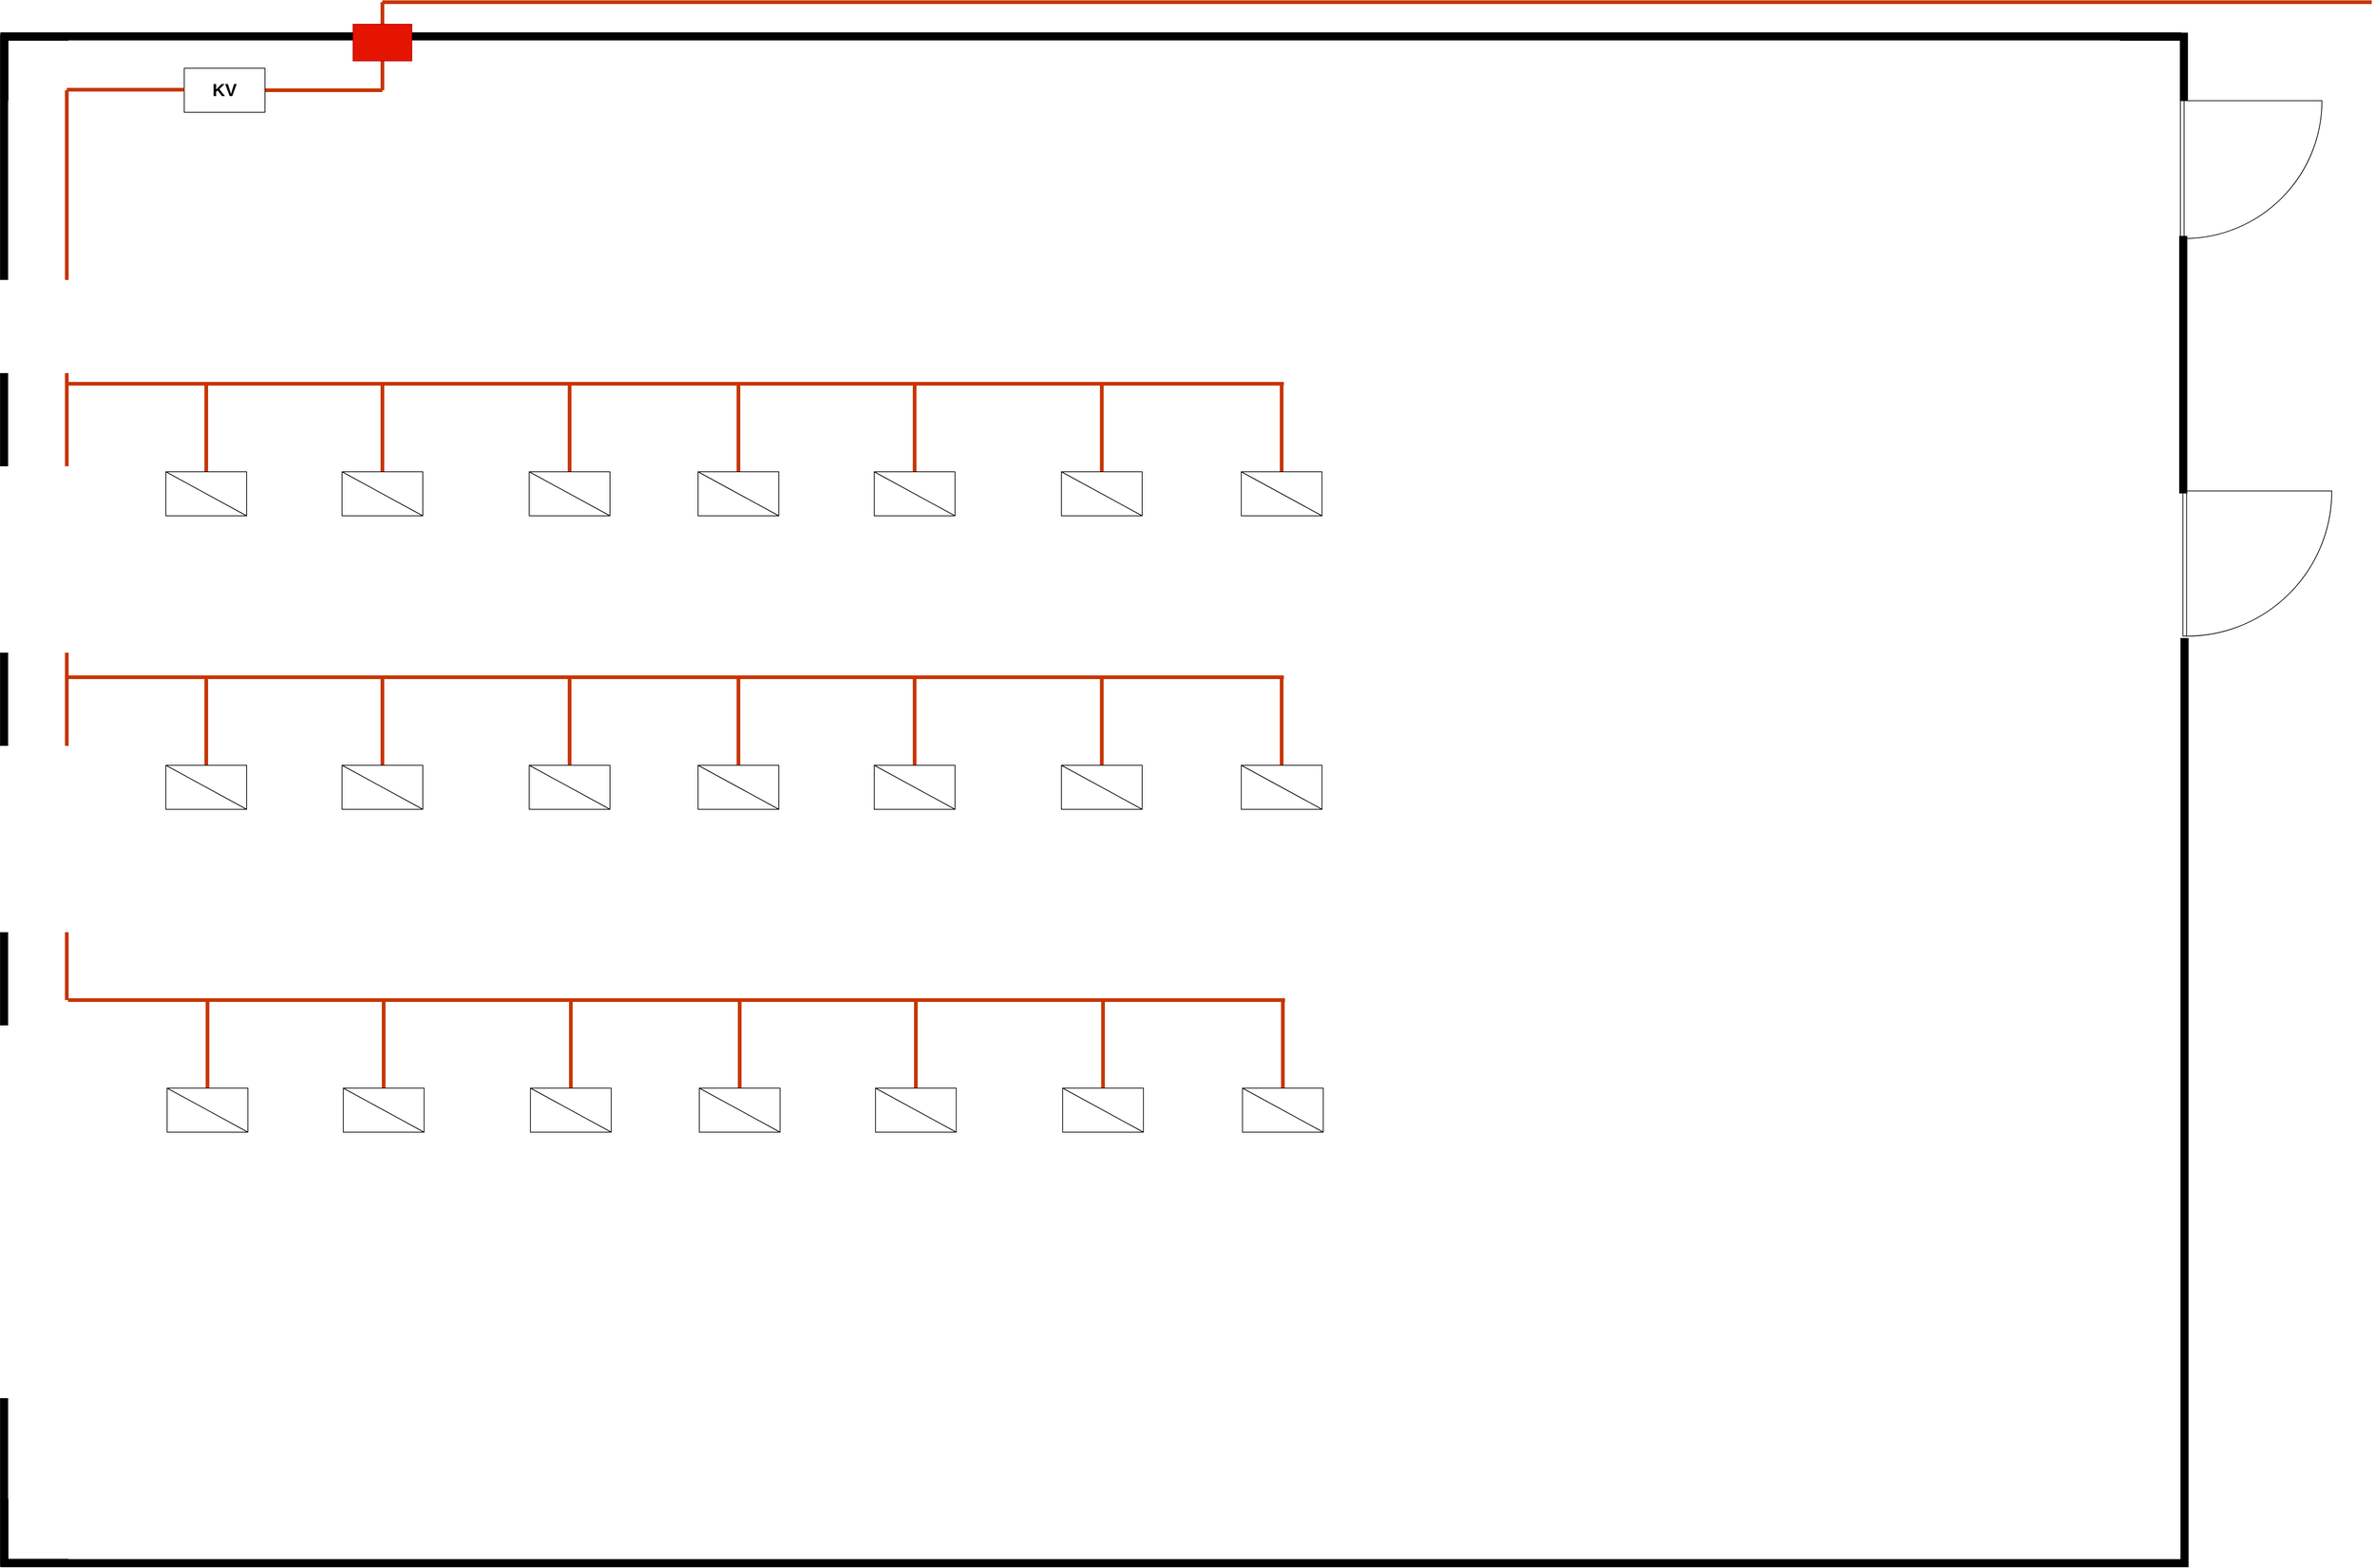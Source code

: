 <mxfile version="27.1.3">
  <diagram name="Page-1" id="3AwLQQtYsRxn9__lG-Fi">
    <mxGraphModel dx="2194" dy="1143" grid="1" gridSize="10" guides="1" tooltips="1" connect="1" arrows="1" fold="1" page="1" pageScale="1" pageWidth="1654" pageHeight="1169" math="0" shadow="0">
      <root>
        <mxCell id="0" />
        <mxCell id="1" parent="0" />
        <mxCell id="36SUy_8lJJQq4IlT1b3T-1" value="" style="verticalLabelPosition=bottom;html=1;verticalAlign=top;align=center;shape=mxgraph.floorplan.wall;fillColor=strokeColor;" vertex="1" parent="1">
          <mxGeometry x="40" y="122" width="2970.003" height="9.167" as="geometry" />
        </mxCell>
        <mxCell id="36SUy_8lJJQq4IlT1b3T-3" value="" style="verticalLabelPosition=bottom;html=1;verticalAlign=top;align=center;shape=mxgraph.floorplan.wall;fillColor=strokeColor;rotation=90;" vertex="1" parent="1">
          <mxGeometry x="-998.694" y="1163.453" width="2086.564" height="9.167" as="geometry" />
        </mxCell>
        <mxCell id="36SUy_8lJJQq4IlT1b3T-4" value="" style="verticalLabelPosition=bottom;html=1;verticalAlign=top;align=center;shape=mxgraph.floorplan.wall;fillColor=strokeColor;" vertex="1" parent="1">
          <mxGeometry x="40" y="2202.83" width="2980" height="9.17" as="geometry" />
        </mxCell>
        <mxCell id="36SUy_8lJJQq4IlT1b3T-5" value="" style="verticalLabelPosition=bottom;html=1;verticalAlign=top;align=center;shape=mxgraph.floorplan.wallCorner;fillColor=strokeColor;direction=north" vertex="1" parent="1">
          <mxGeometry x="40" y="2120.333" width="91.667" height="91.667" as="geometry" />
        </mxCell>
        <mxCell id="36SUy_8lJJQq4IlT1b3T-6" value="" style="verticalLabelPosition=bottom;html=1;verticalAlign=top;align=center;shape=mxgraph.floorplan.wallCorner;fillColor=strokeColor;" vertex="1" parent="1">
          <mxGeometry x="40" y="122" width="91.667" height="91.667" as="geometry" />
        </mxCell>
        <mxCell id="36SUy_8lJJQq4IlT1b3T-7" value="" style="verticalLabelPosition=bottom;html=1;verticalAlign=top;align=center;shape=mxgraph.floorplan.wallCorner;fillColor=strokeColor;direction=south;" vertex="1" parent="1">
          <mxGeometry x="2927.503" y="122" width="91.667" height="91.667" as="geometry" />
        </mxCell>
        <mxCell id="36SUy_8lJJQq4IlT1b3T-15" value="" style="verticalLabelPosition=bottom;html=1;verticalAlign=top;align=center;shape=mxgraph.floorplan.doorRight;aspect=fixed;rotation=-90;" vertex="1" parent="1">
          <mxGeometry x="3015.28" y="208.39" width="187.82" height="199.56" as="geometry" />
        </mxCell>
        <mxCell id="36SUy_8lJJQq4IlT1b3T-17" value="" style="verticalLabelPosition=bottom;html=1;verticalAlign=top;align=center;shape=mxgraph.floorplan.doorRight;aspect=fixed;rotation=-90;" vertex="1" parent="1">
          <mxGeometry x="3019.0" y="740" width="197.82" height="210.19" as="geometry" />
        </mxCell>
        <mxCell id="36SUy_8lJJQq4IlT1b3T-18" value="" style="verticalLabelPosition=bottom;html=1;verticalAlign=top;align=center;shape=mxgraph.floorplan.wall;fillColor=strokeColor;direction=south;" vertex="1" parent="1">
          <mxGeometry x="3008.28" y="399" width="10" height="350" as="geometry" />
        </mxCell>
        <mxCell id="36SUy_8lJJQq4IlT1b3T-19" value="" style="verticalLabelPosition=bottom;html=1;verticalAlign=top;align=center;shape=mxgraph.floorplan.wall;fillColor=strokeColor;direction=south;" vertex="1" parent="1">
          <mxGeometry x="3010" y="947" width="10" height="1260" as="geometry" />
        </mxCell>
        <mxCell id="36SUy_8lJJQq4IlT1b3T-20" value="" style="endArrow=none;html=1;rounded=0;strokeWidth=5;fillColor=#fa6800;strokeColor=light-dark(#C73500,#FFF600);" edge="1" parent="1">
          <mxGeometry width="50" height="50" relative="1" as="geometry">
            <mxPoint x="560" y="80" as="sourcePoint" />
            <mxPoint x="3270" y="80" as="targetPoint" />
          </mxGeometry>
        </mxCell>
        <mxCell id="36SUy_8lJJQq4IlT1b3T-21" value="" style="endArrow=none;html=1;rounded=0;strokeWidth=5;fillColor=#fa6800;strokeColor=light-dark(#C73500,#FFF600);" edge="1" parent="1">
          <mxGeometry width="50" height="50" relative="1" as="geometry">
            <mxPoint x="560" y="200" as="sourcePoint" />
            <mxPoint x="560" y="80" as="targetPoint" />
          </mxGeometry>
        </mxCell>
        <mxCell id="36SUy_8lJJQq4IlT1b3T-25" value="" style="rounded=0;whiteSpace=wrap;html=1;fillColor=light-dark(#E51400,#FF0000);fontColor=#ffffff;strokeColor=light-dark(#B20000,#FF0010);" vertex="1" parent="1">
          <mxGeometry x="520" y="110" width="80" height="50" as="geometry" />
        </mxCell>
        <mxCell id="36SUy_8lJJQq4IlT1b3T-26" value="" style="endArrow=none;html=1;rounded=0;strokeWidth=5;fillColor=#fa6800;strokeColor=light-dark(#C73500,#FFF600);" edge="1" parent="1">
          <mxGeometry width="50" height="50" relative="1" as="geometry">
            <mxPoint x="400" y="200" as="sourcePoint" />
            <mxPoint x="560" y="200" as="targetPoint" />
          </mxGeometry>
        </mxCell>
        <mxCell id="36SUy_8lJJQq4IlT1b3T-27" value="&lt;font style=&quot;font-size: 24px; color: light-dark(rgb(0, 0, 0), rgb(6, 180, 255));&quot;&gt;&lt;b style=&quot;&quot;&gt;KV&lt;/b&gt;&lt;/font&gt;" style="rounded=0;whiteSpace=wrap;html=1;strokeColor=light-dark(#000000,#06B4FF);" vertex="1" parent="1">
          <mxGeometry x="290" y="170" width="110" height="60" as="geometry" />
        </mxCell>
        <mxCell id="36SUy_8lJJQq4IlT1b3T-29" value="" style="endArrow=none;html=1;rounded=0;strokeWidth=5;fillColor=#fa6800;strokeColor=light-dark(#C73500,#FF9A03);" edge="1" parent="1">
          <mxGeometry width="50" height="50" relative="1" as="geometry">
            <mxPoint x="130" y="199.23" as="sourcePoint" />
            <mxPoint x="290" y="199.23" as="targetPoint" />
          </mxGeometry>
        </mxCell>
        <mxCell id="36SUy_8lJJQq4IlT1b3T-30" value="" style="endArrow=none;html=1;rounded=0;strokeWidth=5;fillColor=#fa6800;strokeColor=light-dark(#C73500,#FF9A03);" edge="1" parent="1">
          <mxGeometry width="50" height="50" relative="1" as="geometry">
            <mxPoint x="130" y="1440" as="sourcePoint" />
            <mxPoint x="130" y="200" as="targetPoint" />
          </mxGeometry>
        </mxCell>
        <mxCell id="36SUy_8lJJQq4IlT1b3T-31" value="" style="endArrow=none;html=1;rounded=0;strokeWidth=5;fillColor=#fa6800;strokeColor=light-dark(#C73500,#FF9A03);" edge="1" parent="1">
          <mxGeometry width="50" height="50" relative="1" as="geometry">
            <mxPoint x="130" y="600" as="sourcePoint" />
            <mxPoint x="1788" y="600" as="targetPoint" />
          </mxGeometry>
        </mxCell>
        <mxCell id="36SUy_8lJJQq4IlT1b3T-34" value="" style="endArrow=none;html=1;rounded=0;strokeWidth=5;fillColor=#fa6800;strokeColor=light-dark(#C73500,#FF9A03);" edge="1" parent="1">
          <mxGeometry width="50" height="50" relative="1" as="geometry">
            <mxPoint x="320" y="720" as="sourcePoint" />
            <mxPoint x="320" y="600" as="targetPoint" />
          </mxGeometry>
        </mxCell>
        <mxCell id="36SUy_8lJJQq4IlT1b3T-36" value="" style="rounded=0;whiteSpace=wrap;html=1;strokeColor=light-dark(#000000,#06B4FF);" vertex="1" parent="1">
          <mxGeometry x="265" y="720" width="110" height="60" as="geometry" />
        </mxCell>
        <mxCell id="36SUy_8lJJQq4IlT1b3T-37" value="" style="endArrow=none;html=1;rounded=0;entryX=0;entryY=0;entryDx=0;entryDy=0;exitX=1;exitY=1;exitDx=0;exitDy=0;strokeColor=light-dark(#000000,#06B4FF);" edge="1" parent="1" source="36SUy_8lJJQq4IlT1b3T-36" target="36SUy_8lJJQq4IlT1b3T-36">
          <mxGeometry width="50" height="50" relative="1" as="geometry">
            <mxPoint x="220" y="770" as="sourcePoint" />
            <mxPoint x="270" y="720" as="targetPoint" />
          </mxGeometry>
        </mxCell>
        <mxCell id="36SUy_8lJJQq4IlT1b3T-38" value="" style="endArrow=none;html=1;rounded=0;strokeWidth=5;fillColor=#fa6800;strokeColor=light-dark(#C73500,#FF9A03);" edge="1" parent="1">
          <mxGeometry width="50" height="50" relative="1" as="geometry">
            <mxPoint x="560" y="720" as="sourcePoint" />
            <mxPoint x="560" y="600" as="targetPoint" />
          </mxGeometry>
        </mxCell>
        <mxCell id="36SUy_8lJJQq4IlT1b3T-39" value="" style="rounded=0;whiteSpace=wrap;html=1;strokeColor=light-dark(#000000,#06B4FF);" vertex="1" parent="1">
          <mxGeometry x="505" y="720" width="110" height="60" as="geometry" />
        </mxCell>
        <mxCell id="36SUy_8lJJQq4IlT1b3T-40" value="" style="endArrow=none;html=1;rounded=0;entryX=0;entryY=0;entryDx=0;entryDy=0;exitX=1;exitY=1;exitDx=0;exitDy=0;strokeColor=light-dark(#000000,#06B4FF);" edge="1" parent="1" source="36SUy_8lJJQq4IlT1b3T-39" target="36SUy_8lJJQq4IlT1b3T-39">
          <mxGeometry width="50" height="50" relative="1" as="geometry">
            <mxPoint x="460" y="770" as="sourcePoint" />
            <mxPoint x="510" y="720" as="targetPoint" />
          </mxGeometry>
        </mxCell>
        <mxCell id="36SUy_8lJJQq4IlT1b3T-41" value="" style="endArrow=none;html=1;rounded=0;strokeWidth=5;fillColor=#fa6800;strokeColor=light-dark(#C73500,#FF9A03);" edge="1" parent="1">
          <mxGeometry width="50" height="50" relative="1" as="geometry">
            <mxPoint x="815" y="720" as="sourcePoint" />
            <mxPoint x="815" y="600" as="targetPoint" />
          </mxGeometry>
        </mxCell>
        <mxCell id="36SUy_8lJJQq4IlT1b3T-42" value="" style="rounded=0;whiteSpace=wrap;html=1;strokeColor=light-dark(#000000,#06B4FF);" vertex="1" parent="1">
          <mxGeometry x="760" y="720" width="110" height="60" as="geometry" />
        </mxCell>
        <mxCell id="36SUy_8lJJQq4IlT1b3T-43" value="" style="endArrow=none;html=1;rounded=0;entryX=0;entryY=0;entryDx=0;entryDy=0;exitX=1;exitY=1;exitDx=0;exitDy=0;strokeColor=light-dark(#000000,#06B4FF);" edge="1" parent="1" source="36SUy_8lJJQq4IlT1b3T-42" target="36SUy_8lJJQq4IlT1b3T-42">
          <mxGeometry width="50" height="50" relative="1" as="geometry">
            <mxPoint x="715" y="770" as="sourcePoint" />
            <mxPoint x="765" y="720" as="targetPoint" />
          </mxGeometry>
        </mxCell>
        <mxCell id="36SUy_8lJJQq4IlT1b3T-44" value="" style="endArrow=none;html=1;rounded=0;strokeWidth=5;fillColor=#fa6800;strokeColor=light-dark(#C73500,#FF9A03);" edge="1" parent="1">
          <mxGeometry width="50" height="50" relative="1" as="geometry">
            <mxPoint x="1045" y="720" as="sourcePoint" />
            <mxPoint x="1045" y="600" as="targetPoint" />
          </mxGeometry>
        </mxCell>
        <mxCell id="36SUy_8lJJQq4IlT1b3T-45" value="" style="rounded=0;whiteSpace=wrap;html=1;strokeColor=light-dark(#000000,#06B4FF);" vertex="1" parent="1">
          <mxGeometry x="990" y="720" width="110" height="60" as="geometry" />
        </mxCell>
        <mxCell id="36SUy_8lJJQq4IlT1b3T-46" value="" style="endArrow=none;html=1;rounded=0;entryX=0;entryY=0;entryDx=0;entryDy=0;exitX=1;exitY=1;exitDx=0;exitDy=0;strokeColor=light-dark(#000000,#06B4FF);" edge="1" parent="1" source="36SUy_8lJJQq4IlT1b3T-45" target="36SUy_8lJJQq4IlT1b3T-45">
          <mxGeometry width="50" height="50" relative="1" as="geometry">
            <mxPoint x="945" y="770" as="sourcePoint" />
            <mxPoint x="995" y="720" as="targetPoint" />
          </mxGeometry>
        </mxCell>
        <mxCell id="36SUy_8lJJQq4IlT1b3T-47" value="" style="endArrow=none;html=1;rounded=0;strokeWidth=5;fillColor=#fa6800;strokeColor=light-dark(#C73500,#FF9A03);" edge="1" parent="1">
          <mxGeometry width="50" height="50" relative="1" as="geometry">
            <mxPoint x="1285" y="720" as="sourcePoint" />
            <mxPoint x="1285" y="600" as="targetPoint" />
          </mxGeometry>
        </mxCell>
        <mxCell id="36SUy_8lJJQq4IlT1b3T-48" value="" style="rounded=0;whiteSpace=wrap;html=1;strokeColor=light-dark(#000000,#06B4FF);" vertex="1" parent="1">
          <mxGeometry x="1230" y="720" width="110" height="60" as="geometry" />
        </mxCell>
        <mxCell id="36SUy_8lJJQq4IlT1b3T-49" value="" style="endArrow=none;html=1;rounded=0;entryX=0;entryY=0;entryDx=0;entryDy=0;exitX=1;exitY=1;exitDx=0;exitDy=0;strokeColor=light-dark(#000000,#06B4FF);" edge="1" parent="1" source="36SUy_8lJJQq4IlT1b3T-48" target="36SUy_8lJJQq4IlT1b3T-48">
          <mxGeometry width="50" height="50" relative="1" as="geometry">
            <mxPoint x="1185" y="770" as="sourcePoint" />
            <mxPoint x="1235" y="720" as="targetPoint" />
          </mxGeometry>
        </mxCell>
        <mxCell id="36SUy_8lJJQq4IlT1b3T-50" value="" style="endArrow=none;html=1;rounded=0;strokeWidth=5;fillColor=#fa6800;strokeColor=light-dark(#C73500,#FF9A03);" edge="1" parent="1">
          <mxGeometry width="50" height="50" relative="1" as="geometry">
            <mxPoint x="1540" y="720" as="sourcePoint" />
            <mxPoint x="1540" y="600" as="targetPoint" />
          </mxGeometry>
        </mxCell>
        <mxCell id="36SUy_8lJJQq4IlT1b3T-51" value="" style="rounded=0;whiteSpace=wrap;html=1;strokeColor=light-dark(#000000,#06B4FF);" vertex="1" parent="1">
          <mxGeometry x="1485" y="720" width="110" height="60" as="geometry" />
        </mxCell>
        <mxCell id="36SUy_8lJJQq4IlT1b3T-52" value="" style="endArrow=none;html=1;rounded=0;entryX=0;entryY=0;entryDx=0;entryDy=0;exitX=1;exitY=1;exitDx=0;exitDy=0;strokeColor=light-dark(#000000,#06B4FF);" edge="1" parent="1" source="36SUy_8lJJQq4IlT1b3T-51" target="36SUy_8lJJQq4IlT1b3T-51">
          <mxGeometry width="50" height="50" relative="1" as="geometry">
            <mxPoint x="1440" y="770" as="sourcePoint" />
            <mxPoint x="1490" y="720" as="targetPoint" />
          </mxGeometry>
        </mxCell>
        <mxCell id="36SUy_8lJJQq4IlT1b3T-53" value="" style="endArrow=none;html=1;rounded=0;strokeWidth=5;fillColor=#fa6800;strokeColor=light-dark(#C73500,#FF9A03);" edge="1" parent="1">
          <mxGeometry width="50" height="50" relative="1" as="geometry">
            <mxPoint x="1785" y="720" as="sourcePoint" />
            <mxPoint x="1785" y="600" as="targetPoint" />
          </mxGeometry>
        </mxCell>
        <mxCell id="36SUy_8lJJQq4IlT1b3T-54" value="" style="rounded=0;whiteSpace=wrap;html=1;strokeColor=light-dark(#000000,#06B4FF);" vertex="1" parent="1">
          <mxGeometry x="1730" y="720" width="110" height="60" as="geometry" />
        </mxCell>
        <mxCell id="36SUy_8lJJQq4IlT1b3T-55" value="" style="endArrow=none;html=1;rounded=0;entryX=0;entryY=0;entryDx=0;entryDy=0;exitX=1;exitY=1;exitDx=0;exitDy=0;strokeColor=light-dark(#000000,#06B4FF);" edge="1" parent="1" source="36SUy_8lJJQq4IlT1b3T-54" target="36SUy_8lJJQq4IlT1b3T-54">
          <mxGeometry width="50" height="50" relative="1" as="geometry">
            <mxPoint x="1685" y="770" as="sourcePoint" />
            <mxPoint x="1735" y="720" as="targetPoint" />
          </mxGeometry>
        </mxCell>
        <mxCell id="36SUy_8lJJQq4IlT1b3T-56" value="" style="endArrow=none;html=1;rounded=0;strokeWidth=5;fillColor=#fa6800;strokeColor=light-dark(#C73500,#FF9A03);" edge="1" parent="1">
          <mxGeometry width="50" height="50" relative="1" as="geometry">
            <mxPoint x="130" y="1000" as="sourcePoint" />
            <mxPoint x="1788" y="1000" as="targetPoint" />
          </mxGeometry>
        </mxCell>
        <mxCell id="36SUy_8lJJQq4IlT1b3T-57" value="" style="endArrow=none;html=1;rounded=0;strokeWidth=5;fillColor=#fa6800;strokeColor=light-dark(#C73500,#FF9A03);" edge="1" parent="1">
          <mxGeometry width="50" height="50" relative="1" as="geometry">
            <mxPoint x="320" y="1120" as="sourcePoint" />
            <mxPoint x="320" y="1000" as="targetPoint" />
          </mxGeometry>
        </mxCell>
        <mxCell id="36SUy_8lJJQq4IlT1b3T-58" value="" style="rounded=0;whiteSpace=wrap;html=1;strokeColor=light-dark(#000000,#06B4FF);" vertex="1" parent="1">
          <mxGeometry x="265" y="1120" width="110" height="60" as="geometry" />
        </mxCell>
        <mxCell id="36SUy_8lJJQq4IlT1b3T-59" value="" style="endArrow=none;html=1;rounded=0;entryX=0;entryY=0;entryDx=0;entryDy=0;exitX=1;exitY=1;exitDx=0;exitDy=0;strokeColor=light-dark(#000000,#06B4FF);" edge="1" parent="1" source="36SUy_8lJJQq4IlT1b3T-58" target="36SUy_8lJJQq4IlT1b3T-58">
          <mxGeometry width="50" height="50" relative="1" as="geometry">
            <mxPoint x="220" y="1170" as="sourcePoint" />
            <mxPoint x="270" y="1120" as="targetPoint" />
          </mxGeometry>
        </mxCell>
        <mxCell id="36SUy_8lJJQq4IlT1b3T-60" value="" style="endArrow=none;html=1;rounded=0;strokeWidth=5;fillColor=#fa6800;strokeColor=light-dark(#C73500,#FF9A03);" edge="1" parent="1">
          <mxGeometry width="50" height="50" relative="1" as="geometry">
            <mxPoint x="560" y="1120" as="sourcePoint" />
            <mxPoint x="560" y="1000" as="targetPoint" />
          </mxGeometry>
        </mxCell>
        <mxCell id="36SUy_8lJJQq4IlT1b3T-61" value="" style="rounded=0;whiteSpace=wrap;html=1;strokeColor=light-dark(#000000,#06B4FF);" vertex="1" parent="1">
          <mxGeometry x="505" y="1120" width="110" height="60" as="geometry" />
        </mxCell>
        <mxCell id="36SUy_8lJJQq4IlT1b3T-62" value="" style="endArrow=none;html=1;rounded=0;entryX=0;entryY=0;entryDx=0;entryDy=0;exitX=1;exitY=1;exitDx=0;exitDy=0;strokeColor=light-dark(#000000,#06B4FF);" edge="1" parent="1" source="36SUy_8lJJQq4IlT1b3T-61" target="36SUy_8lJJQq4IlT1b3T-61">
          <mxGeometry width="50" height="50" relative="1" as="geometry">
            <mxPoint x="460" y="1170" as="sourcePoint" />
            <mxPoint x="510" y="1120" as="targetPoint" />
          </mxGeometry>
        </mxCell>
        <mxCell id="36SUy_8lJJQq4IlT1b3T-63" value="" style="endArrow=none;html=1;rounded=0;strokeWidth=5;fillColor=#fa6800;strokeColor=light-dark(#C73500,#FF9A03);" edge="1" parent="1">
          <mxGeometry width="50" height="50" relative="1" as="geometry">
            <mxPoint x="815" y="1120" as="sourcePoint" />
            <mxPoint x="815" y="1000" as="targetPoint" />
          </mxGeometry>
        </mxCell>
        <mxCell id="36SUy_8lJJQq4IlT1b3T-64" value="" style="rounded=0;whiteSpace=wrap;html=1;strokeColor=light-dark(#000000,#06B4FF);" vertex="1" parent="1">
          <mxGeometry x="760" y="1120" width="110" height="60" as="geometry" />
        </mxCell>
        <mxCell id="36SUy_8lJJQq4IlT1b3T-65" value="" style="endArrow=none;html=1;rounded=0;entryX=0;entryY=0;entryDx=0;entryDy=0;exitX=1;exitY=1;exitDx=0;exitDy=0;strokeColor=light-dark(#000000,#06B4FF);" edge="1" parent="1" source="36SUy_8lJJQq4IlT1b3T-64" target="36SUy_8lJJQq4IlT1b3T-64">
          <mxGeometry width="50" height="50" relative="1" as="geometry">
            <mxPoint x="715" y="1170" as="sourcePoint" />
            <mxPoint x="765" y="1120" as="targetPoint" />
          </mxGeometry>
        </mxCell>
        <mxCell id="36SUy_8lJJQq4IlT1b3T-66" value="" style="endArrow=none;html=1;rounded=0;strokeWidth=5;fillColor=#fa6800;strokeColor=light-dark(#C73500,#FF9A03);" edge="1" parent="1">
          <mxGeometry width="50" height="50" relative="1" as="geometry">
            <mxPoint x="1045" y="1120" as="sourcePoint" />
            <mxPoint x="1045" y="1000" as="targetPoint" />
          </mxGeometry>
        </mxCell>
        <mxCell id="36SUy_8lJJQq4IlT1b3T-67" value="" style="rounded=0;whiteSpace=wrap;html=1;strokeColor=light-dark(#000000,#06B4FF);" vertex="1" parent="1">
          <mxGeometry x="990" y="1120" width="110" height="60" as="geometry" />
        </mxCell>
        <mxCell id="36SUy_8lJJQq4IlT1b3T-68" value="" style="endArrow=none;html=1;rounded=0;entryX=0;entryY=0;entryDx=0;entryDy=0;exitX=1;exitY=1;exitDx=0;exitDy=0;strokeColor=light-dark(#000000,#06B4FF);" edge="1" parent="1" source="36SUy_8lJJQq4IlT1b3T-67" target="36SUy_8lJJQq4IlT1b3T-67">
          <mxGeometry width="50" height="50" relative="1" as="geometry">
            <mxPoint x="945" y="1170" as="sourcePoint" />
            <mxPoint x="995" y="1120" as="targetPoint" />
          </mxGeometry>
        </mxCell>
        <mxCell id="36SUy_8lJJQq4IlT1b3T-69" value="" style="endArrow=none;html=1;rounded=0;strokeWidth=5;fillColor=#fa6800;strokeColor=light-dark(#C73500,#FF9A03);" edge="1" parent="1">
          <mxGeometry width="50" height="50" relative="1" as="geometry">
            <mxPoint x="1285" y="1120" as="sourcePoint" />
            <mxPoint x="1285" y="1000" as="targetPoint" />
          </mxGeometry>
        </mxCell>
        <mxCell id="36SUy_8lJJQq4IlT1b3T-70" value="" style="rounded=0;whiteSpace=wrap;html=1;strokeColor=light-dark(#000000,#06B4FF);" vertex="1" parent="1">
          <mxGeometry x="1230" y="1120" width="110" height="60" as="geometry" />
        </mxCell>
        <mxCell id="36SUy_8lJJQq4IlT1b3T-71" value="" style="endArrow=none;html=1;rounded=0;entryX=0;entryY=0;entryDx=0;entryDy=0;exitX=1;exitY=1;exitDx=0;exitDy=0;strokeColor=light-dark(#000000,#06B4FF);" edge="1" parent="1" source="36SUy_8lJJQq4IlT1b3T-70" target="36SUy_8lJJQq4IlT1b3T-70">
          <mxGeometry width="50" height="50" relative="1" as="geometry">
            <mxPoint x="1185" y="1170" as="sourcePoint" />
            <mxPoint x="1235" y="1120" as="targetPoint" />
          </mxGeometry>
        </mxCell>
        <mxCell id="36SUy_8lJJQq4IlT1b3T-72" value="" style="endArrow=none;html=1;rounded=0;strokeWidth=5;fillColor=#fa6800;strokeColor=light-dark(#C73500,#FF9A03);" edge="1" parent="1">
          <mxGeometry width="50" height="50" relative="1" as="geometry">
            <mxPoint x="1540" y="1120" as="sourcePoint" />
            <mxPoint x="1540" y="1000" as="targetPoint" />
          </mxGeometry>
        </mxCell>
        <mxCell id="36SUy_8lJJQq4IlT1b3T-73" value="" style="rounded=0;whiteSpace=wrap;html=1;strokeColor=light-dark(#000000,#06B4FF);" vertex="1" parent="1">
          <mxGeometry x="1485" y="1120" width="110" height="60" as="geometry" />
        </mxCell>
        <mxCell id="36SUy_8lJJQq4IlT1b3T-74" value="" style="endArrow=none;html=1;rounded=0;entryX=0;entryY=0;entryDx=0;entryDy=0;exitX=1;exitY=1;exitDx=0;exitDy=0;strokeColor=light-dark(#000000,#06B4FF);" edge="1" parent="1" source="36SUy_8lJJQq4IlT1b3T-73" target="36SUy_8lJJQq4IlT1b3T-73">
          <mxGeometry width="50" height="50" relative="1" as="geometry">
            <mxPoint x="1440" y="1170" as="sourcePoint" />
            <mxPoint x="1490" y="1120" as="targetPoint" />
          </mxGeometry>
        </mxCell>
        <mxCell id="36SUy_8lJJQq4IlT1b3T-75" value="" style="endArrow=none;html=1;rounded=0;strokeWidth=5;fillColor=#fa6800;strokeColor=light-dark(#C73500,#FF9A03);" edge="1" parent="1">
          <mxGeometry width="50" height="50" relative="1" as="geometry">
            <mxPoint x="1785" y="1120" as="sourcePoint" />
            <mxPoint x="1785" y="1000" as="targetPoint" />
          </mxGeometry>
        </mxCell>
        <mxCell id="36SUy_8lJJQq4IlT1b3T-76" value="" style="rounded=0;whiteSpace=wrap;html=1;strokeColor=light-dark(#000000,#06B4FF);" vertex="1" parent="1">
          <mxGeometry x="1730" y="1120" width="110" height="60" as="geometry" />
        </mxCell>
        <mxCell id="36SUy_8lJJQq4IlT1b3T-77" value="" style="endArrow=none;html=1;rounded=0;entryX=0;entryY=0;entryDx=0;entryDy=0;exitX=1;exitY=1;exitDx=0;exitDy=0;strokeColor=light-dark(#000000,#06B4FF);" edge="1" parent="1" source="36SUy_8lJJQq4IlT1b3T-76" target="36SUy_8lJJQq4IlT1b3T-76">
          <mxGeometry width="50" height="50" relative="1" as="geometry">
            <mxPoint x="1685" y="1170" as="sourcePoint" />
            <mxPoint x="1735" y="1120" as="targetPoint" />
          </mxGeometry>
        </mxCell>
        <mxCell id="36SUy_8lJJQq4IlT1b3T-78" value="" style="endArrow=none;html=1;rounded=0;strokeWidth=5;fillColor=#fa6800;strokeColor=light-dark(#C73500,#FF9A03);" edge="1" parent="1">
          <mxGeometry width="50" height="50" relative="1" as="geometry">
            <mxPoint x="131.67" y="1440" as="sourcePoint" />
            <mxPoint x="1789.67" y="1440" as="targetPoint" />
          </mxGeometry>
        </mxCell>
        <mxCell id="36SUy_8lJJQq4IlT1b3T-79" value="" style="endArrow=none;html=1;rounded=0;strokeWidth=5;fillColor=#fa6800;strokeColor=light-dark(#C73500,#FF9A03);" edge="1" parent="1">
          <mxGeometry width="50" height="50" relative="1" as="geometry">
            <mxPoint x="321.67" y="1560" as="sourcePoint" />
            <mxPoint x="321.67" y="1440" as="targetPoint" />
          </mxGeometry>
        </mxCell>
        <mxCell id="36SUy_8lJJQq4IlT1b3T-80" value="" style="rounded=0;whiteSpace=wrap;html=1;strokeColor=light-dark(#000000,#06B4FF);" vertex="1" parent="1">
          <mxGeometry x="266.67" y="1560" width="110" height="60" as="geometry" />
        </mxCell>
        <mxCell id="36SUy_8lJJQq4IlT1b3T-81" value="" style="endArrow=none;html=1;rounded=0;entryX=0;entryY=0;entryDx=0;entryDy=0;exitX=1;exitY=1;exitDx=0;exitDy=0;strokeColor=light-dark(#000000,#06B4FF);" edge="1" parent="1" source="36SUy_8lJJQq4IlT1b3T-80" target="36SUy_8lJJQq4IlT1b3T-80">
          <mxGeometry width="50" height="50" relative="1" as="geometry">
            <mxPoint x="221.67" y="1610" as="sourcePoint" />
            <mxPoint x="271.67" y="1560" as="targetPoint" />
          </mxGeometry>
        </mxCell>
        <mxCell id="36SUy_8lJJQq4IlT1b3T-82" value="" style="endArrow=none;html=1;rounded=0;strokeWidth=5;fillColor=#fa6800;strokeColor=light-dark(#C73500,#FF9A03);" edge="1" parent="1">
          <mxGeometry width="50" height="50" relative="1" as="geometry">
            <mxPoint x="561.67" y="1560" as="sourcePoint" />
            <mxPoint x="561.67" y="1440" as="targetPoint" />
          </mxGeometry>
        </mxCell>
        <mxCell id="36SUy_8lJJQq4IlT1b3T-83" value="" style="rounded=0;whiteSpace=wrap;html=1;strokeColor=light-dark(#000000,#06B4FF);" vertex="1" parent="1">
          <mxGeometry x="506.67" y="1560" width="110" height="60" as="geometry" />
        </mxCell>
        <mxCell id="36SUy_8lJJQq4IlT1b3T-84" value="" style="endArrow=none;html=1;rounded=0;entryX=0;entryY=0;entryDx=0;entryDy=0;exitX=1;exitY=1;exitDx=0;exitDy=0;strokeColor=light-dark(#000000,#06B4FF);" edge="1" parent="1" source="36SUy_8lJJQq4IlT1b3T-83" target="36SUy_8lJJQq4IlT1b3T-83">
          <mxGeometry width="50" height="50" relative="1" as="geometry">
            <mxPoint x="461.67" y="1610" as="sourcePoint" />
            <mxPoint x="511.67" y="1560" as="targetPoint" />
          </mxGeometry>
        </mxCell>
        <mxCell id="36SUy_8lJJQq4IlT1b3T-85" value="" style="endArrow=none;html=1;rounded=0;strokeWidth=5;fillColor=#fa6800;strokeColor=light-dark(#C73500,#FF9A03);" edge="1" parent="1">
          <mxGeometry width="50" height="50" relative="1" as="geometry">
            <mxPoint x="816.67" y="1560" as="sourcePoint" />
            <mxPoint x="816.67" y="1440" as="targetPoint" />
          </mxGeometry>
        </mxCell>
        <mxCell id="36SUy_8lJJQq4IlT1b3T-86" value="" style="rounded=0;whiteSpace=wrap;html=1;strokeColor=light-dark(#000000,#06B4FF);" vertex="1" parent="1">
          <mxGeometry x="761.67" y="1560" width="110" height="60" as="geometry" />
        </mxCell>
        <mxCell id="36SUy_8lJJQq4IlT1b3T-87" value="" style="endArrow=none;html=1;rounded=0;entryX=0;entryY=0;entryDx=0;entryDy=0;exitX=1;exitY=1;exitDx=0;exitDy=0;strokeColor=light-dark(#000000,#06B4FF);" edge="1" parent="1" source="36SUy_8lJJQq4IlT1b3T-86" target="36SUy_8lJJQq4IlT1b3T-86">
          <mxGeometry width="50" height="50" relative="1" as="geometry">
            <mxPoint x="716.67" y="1610" as="sourcePoint" />
            <mxPoint x="766.67" y="1560" as="targetPoint" />
          </mxGeometry>
        </mxCell>
        <mxCell id="36SUy_8lJJQq4IlT1b3T-88" value="" style="endArrow=none;html=1;rounded=0;strokeWidth=5;fillColor=#fa6800;strokeColor=light-dark(#C73500,#FF9A03);" edge="1" parent="1">
          <mxGeometry width="50" height="50" relative="1" as="geometry">
            <mxPoint x="1046.67" y="1560" as="sourcePoint" />
            <mxPoint x="1046.67" y="1440" as="targetPoint" />
          </mxGeometry>
        </mxCell>
        <mxCell id="36SUy_8lJJQq4IlT1b3T-89" value="" style="rounded=0;whiteSpace=wrap;html=1;strokeColor=light-dark(#000000,#06B4FF);" vertex="1" parent="1">
          <mxGeometry x="991.67" y="1560" width="110" height="60" as="geometry" />
        </mxCell>
        <mxCell id="36SUy_8lJJQq4IlT1b3T-90" value="" style="endArrow=none;html=1;rounded=0;entryX=0;entryY=0;entryDx=0;entryDy=0;exitX=1;exitY=1;exitDx=0;exitDy=0;strokeColor=light-dark(#000000,#06B4FF);" edge="1" parent="1" source="36SUy_8lJJQq4IlT1b3T-89" target="36SUy_8lJJQq4IlT1b3T-89">
          <mxGeometry width="50" height="50" relative="1" as="geometry">
            <mxPoint x="946.67" y="1610" as="sourcePoint" />
            <mxPoint x="996.67" y="1560" as="targetPoint" />
          </mxGeometry>
        </mxCell>
        <mxCell id="36SUy_8lJJQq4IlT1b3T-91" value="" style="endArrow=none;html=1;rounded=0;strokeWidth=5;fillColor=#fa6800;strokeColor=light-dark(#C73500,#FF9A03);" edge="1" parent="1">
          <mxGeometry width="50" height="50" relative="1" as="geometry">
            <mxPoint x="1286.67" y="1560" as="sourcePoint" />
            <mxPoint x="1286.67" y="1440" as="targetPoint" />
          </mxGeometry>
        </mxCell>
        <mxCell id="36SUy_8lJJQq4IlT1b3T-92" value="" style="rounded=0;whiteSpace=wrap;html=1;strokeColor=light-dark(#000000,#06B4FF);" vertex="1" parent="1">
          <mxGeometry x="1231.67" y="1560" width="110" height="60" as="geometry" />
        </mxCell>
        <mxCell id="36SUy_8lJJQq4IlT1b3T-93" value="" style="endArrow=none;html=1;rounded=0;entryX=0;entryY=0;entryDx=0;entryDy=0;exitX=1;exitY=1;exitDx=0;exitDy=0;strokeColor=light-dark(#000000,#06B4FF);" edge="1" parent="1" source="36SUy_8lJJQq4IlT1b3T-92" target="36SUy_8lJJQq4IlT1b3T-92">
          <mxGeometry width="50" height="50" relative="1" as="geometry">
            <mxPoint x="1186.67" y="1610" as="sourcePoint" />
            <mxPoint x="1236.67" y="1560" as="targetPoint" />
          </mxGeometry>
        </mxCell>
        <mxCell id="36SUy_8lJJQq4IlT1b3T-94" value="" style="endArrow=none;html=1;rounded=0;strokeWidth=5;fillColor=#fa6800;strokeColor=light-dark(#C73500,#FF9A03);" edge="1" parent="1">
          <mxGeometry width="50" height="50" relative="1" as="geometry">
            <mxPoint x="1541.67" y="1560" as="sourcePoint" />
            <mxPoint x="1541.67" y="1440" as="targetPoint" />
          </mxGeometry>
        </mxCell>
        <mxCell id="36SUy_8lJJQq4IlT1b3T-95" value="" style="rounded=0;whiteSpace=wrap;html=1;strokeColor=light-dark(#000000,#06B4FF);" vertex="1" parent="1">
          <mxGeometry x="1486.67" y="1560" width="110" height="60" as="geometry" />
        </mxCell>
        <mxCell id="36SUy_8lJJQq4IlT1b3T-96" value="" style="endArrow=none;html=1;rounded=0;entryX=0;entryY=0;entryDx=0;entryDy=0;exitX=1;exitY=1;exitDx=0;exitDy=0;strokeColor=light-dark(#000000,#06B4FF);" edge="1" parent="1" source="36SUy_8lJJQq4IlT1b3T-95" target="36SUy_8lJJQq4IlT1b3T-95">
          <mxGeometry width="50" height="50" relative="1" as="geometry">
            <mxPoint x="1441.67" y="1610" as="sourcePoint" />
            <mxPoint x="1491.67" y="1560" as="targetPoint" />
          </mxGeometry>
        </mxCell>
        <mxCell id="36SUy_8lJJQq4IlT1b3T-97" value="" style="endArrow=none;html=1;rounded=0;strokeWidth=5;fillColor=#fa6800;strokeColor=light-dark(#C73500,#FF9A03);" edge="1" parent="1">
          <mxGeometry width="50" height="50" relative="1" as="geometry">
            <mxPoint x="1786.67" y="1560" as="sourcePoint" />
            <mxPoint x="1786.67" y="1440" as="targetPoint" />
          </mxGeometry>
        </mxCell>
        <mxCell id="36SUy_8lJJQq4IlT1b3T-98" value="" style="rounded=0;whiteSpace=wrap;html=1;strokeColor=light-dark(#000000,#06B4FF);" vertex="1" parent="1">
          <mxGeometry x="1731.67" y="1560" width="110" height="60" as="geometry" />
        </mxCell>
        <mxCell id="36SUy_8lJJQq4IlT1b3T-99" value="" style="endArrow=none;html=1;rounded=0;entryX=0;entryY=0;entryDx=0;entryDy=0;exitX=1;exitY=1;exitDx=0;exitDy=0;strokeColor=light-dark(#000000,#06B4FF);" edge="1" parent="1" source="36SUy_8lJJQq4IlT1b3T-98" target="36SUy_8lJJQq4IlT1b3T-98">
          <mxGeometry width="50" height="50" relative="1" as="geometry">
            <mxPoint x="1686.67" y="1610" as="sourcePoint" />
            <mxPoint x="1736.67" y="1560" as="targetPoint" />
          </mxGeometry>
        </mxCell>
      </root>
    </mxGraphModel>
  </diagram>
</mxfile>

